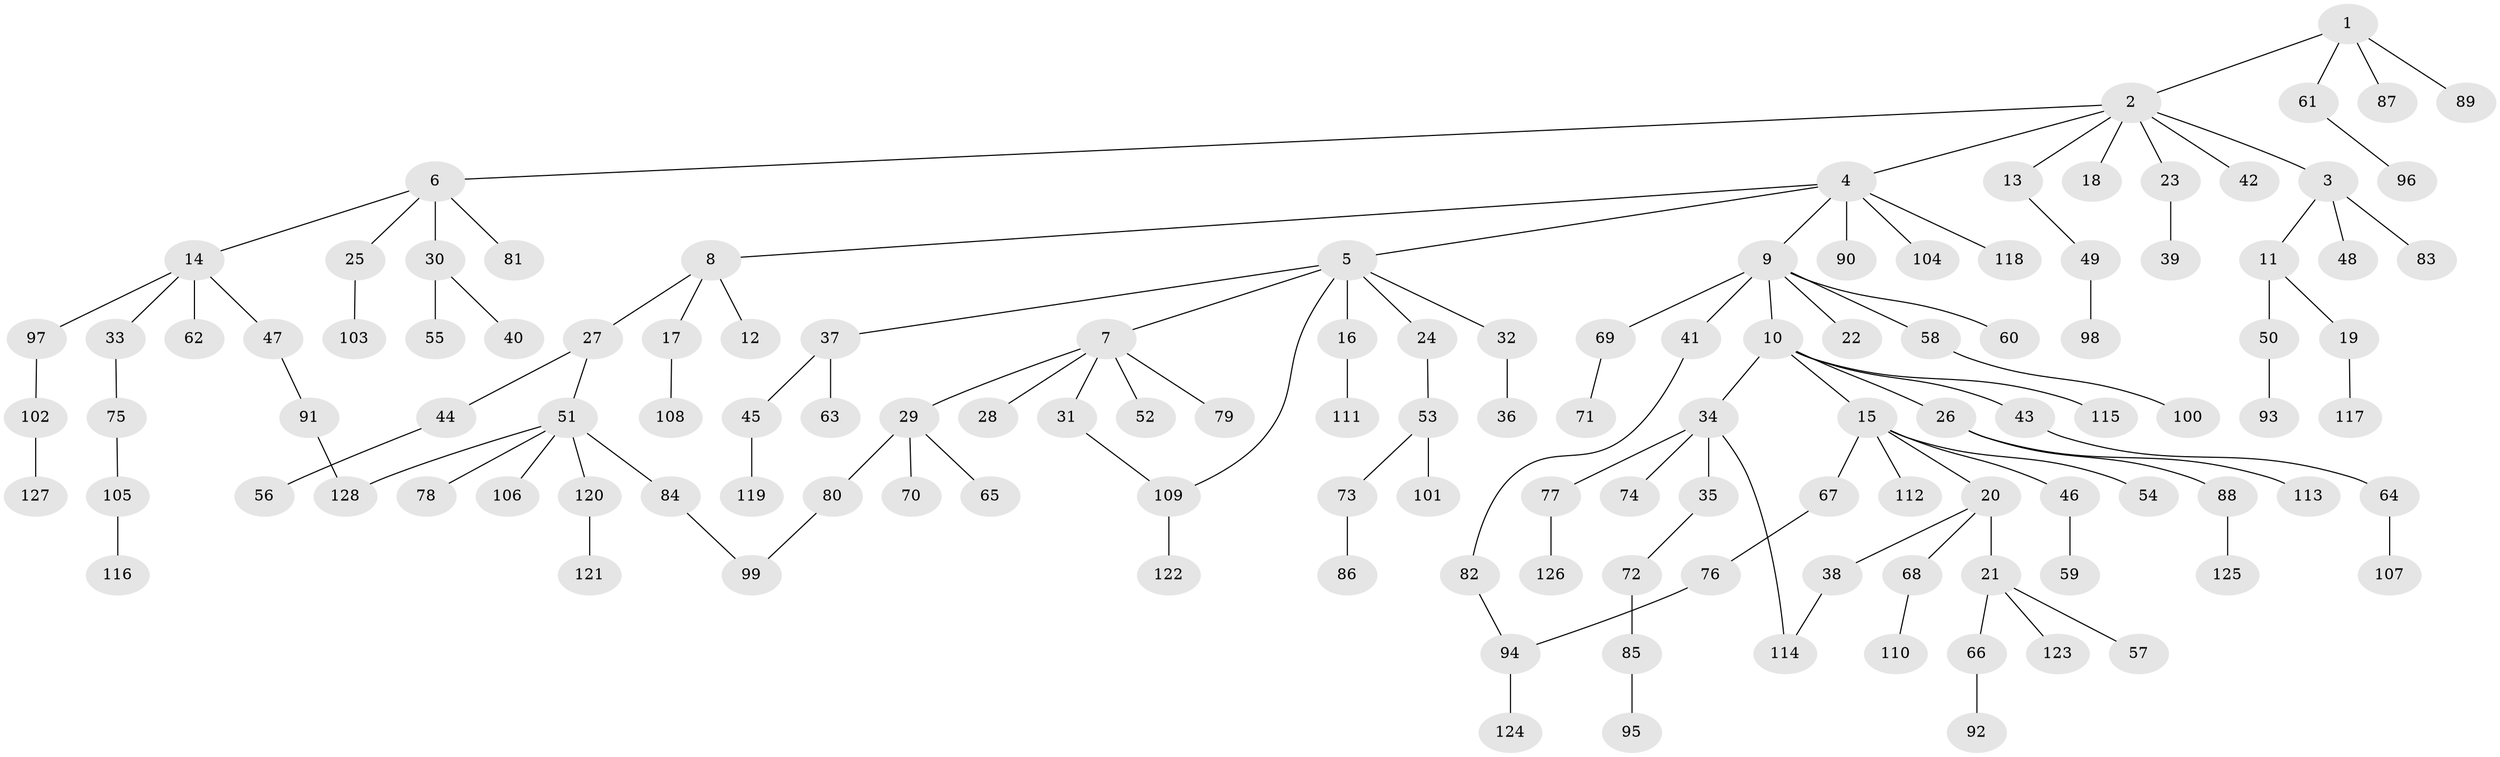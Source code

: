 // Generated by graph-tools (version 1.1) at 2025/13/03/09/25 04:13:24]
// undirected, 128 vertices, 132 edges
graph export_dot {
graph [start="1"]
  node [color=gray90,style=filled];
  1;
  2;
  3;
  4;
  5;
  6;
  7;
  8;
  9;
  10;
  11;
  12;
  13;
  14;
  15;
  16;
  17;
  18;
  19;
  20;
  21;
  22;
  23;
  24;
  25;
  26;
  27;
  28;
  29;
  30;
  31;
  32;
  33;
  34;
  35;
  36;
  37;
  38;
  39;
  40;
  41;
  42;
  43;
  44;
  45;
  46;
  47;
  48;
  49;
  50;
  51;
  52;
  53;
  54;
  55;
  56;
  57;
  58;
  59;
  60;
  61;
  62;
  63;
  64;
  65;
  66;
  67;
  68;
  69;
  70;
  71;
  72;
  73;
  74;
  75;
  76;
  77;
  78;
  79;
  80;
  81;
  82;
  83;
  84;
  85;
  86;
  87;
  88;
  89;
  90;
  91;
  92;
  93;
  94;
  95;
  96;
  97;
  98;
  99;
  100;
  101;
  102;
  103;
  104;
  105;
  106;
  107;
  108;
  109;
  110;
  111;
  112;
  113;
  114;
  115;
  116;
  117;
  118;
  119;
  120;
  121;
  122;
  123;
  124;
  125;
  126;
  127;
  128;
  1 -- 2;
  1 -- 61;
  1 -- 87;
  1 -- 89;
  2 -- 3;
  2 -- 4;
  2 -- 6;
  2 -- 13;
  2 -- 18;
  2 -- 23;
  2 -- 42;
  3 -- 11;
  3 -- 48;
  3 -- 83;
  4 -- 5;
  4 -- 8;
  4 -- 9;
  4 -- 90;
  4 -- 104;
  4 -- 118;
  5 -- 7;
  5 -- 16;
  5 -- 24;
  5 -- 32;
  5 -- 37;
  5 -- 109;
  6 -- 14;
  6 -- 25;
  6 -- 30;
  6 -- 81;
  7 -- 28;
  7 -- 29;
  7 -- 31;
  7 -- 52;
  7 -- 79;
  8 -- 12;
  8 -- 17;
  8 -- 27;
  9 -- 10;
  9 -- 22;
  9 -- 41;
  9 -- 58;
  9 -- 60;
  9 -- 69;
  10 -- 15;
  10 -- 26;
  10 -- 34;
  10 -- 43;
  10 -- 115;
  11 -- 19;
  11 -- 50;
  13 -- 49;
  14 -- 33;
  14 -- 47;
  14 -- 62;
  14 -- 97;
  15 -- 20;
  15 -- 46;
  15 -- 54;
  15 -- 67;
  15 -- 112;
  16 -- 111;
  17 -- 108;
  19 -- 117;
  20 -- 21;
  20 -- 38;
  20 -- 68;
  21 -- 57;
  21 -- 66;
  21 -- 123;
  23 -- 39;
  24 -- 53;
  25 -- 103;
  26 -- 88;
  26 -- 113;
  27 -- 44;
  27 -- 51;
  29 -- 65;
  29 -- 70;
  29 -- 80;
  30 -- 40;
  30 -- 55;
  31 -- 109;
  32 -- 36;
  33 -- 75;
  34 -- 35;
  34 -- 74;
  34 -- 77;
  34 -- 114;
  35 -- 72;
  37 -- 45;
  37 -- 63;
  38 -- 114;
  41 -- 82;
  43 -- 64;
  44 -- 56;
  45 -- 119;
  46 -- 59;
  47 -- 91;
  49 -- 98;
  50 -- 93;
  51 -- 78;
  51 -- 84;
  51 -- 106;
  51 -- 120;
  51 -- 128;
  53 -- 73;
  53 -- 101;
  58 -- 100;
  61 -- 96;
  64 -- 107;
  66 -- 92;
  67 -- 76;
  68 -- 110;
  69 -- 71;
  72 -- 85;
  73 -- 86;
  75 -- 105;
  76 -- 94;
  77 -- 126;
  80 -- 99;
  82 -- 94;
  84 -- 99;
  85 -- 95;
  88 -- 125;
  91 -- 128;
  94 -- 124;
  97 -- 102;
  102 -- 127;
  105 -- 116;
  109 -- 122;
  120 -- 121;
}

